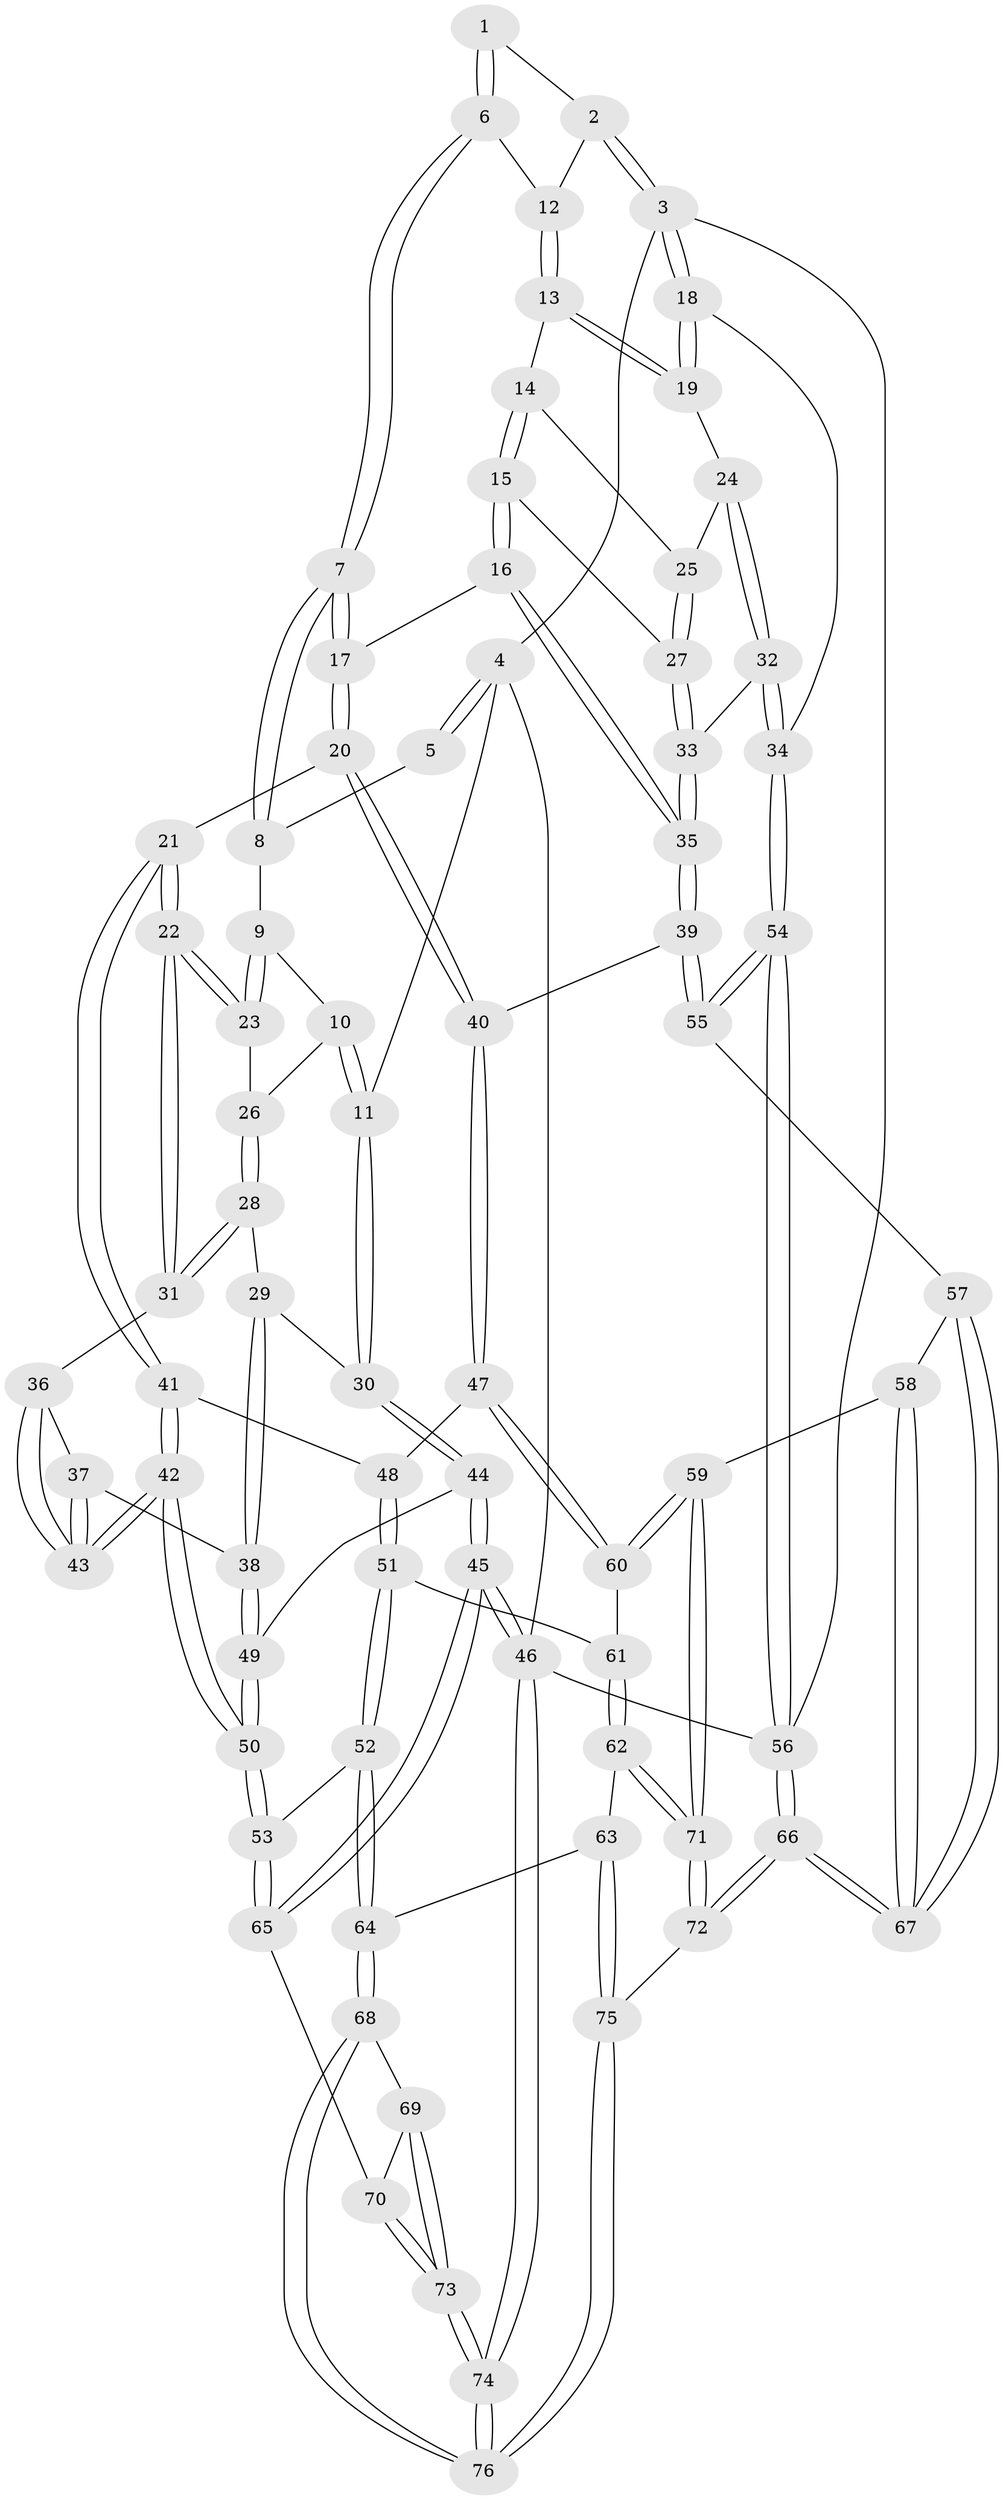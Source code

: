 // Generated by graph-tools (version 1.1) at 2025/27/03/15/25 16:27:56]
// undirected, 76 vertices, 187 edges
graph export_dot {
graph [start="1"]
  node [color=gray90,style=filled];
  1 [pos="+0.6155505721702159+0"];
  2 [pos="+1+0"];
  3 [pos="+1+0"];
  4 [pos="+0+0"];
  5 [pos="+0.3411451112564627+0"];
  6 [pos="+0.6476365581430672+0.1017487705147568"];
  7 [pos="+0.5638450678511056+0.20067445338787257"];
  8 [pos="+0.3790225935306955+0"];
  9 [pos="+0.31259765243790455+0.15245023805420369"];
  10 [pos="+0.14543634244667572+0.16425671017977628"];
  11 [pos="+0+0"];
  12 [pos="+0.897018699639104+0"];
  13 [pos="+0.8869185124691097+0.019395473183688946"];
  14 [pos="+0.7871098670737667+0.17039234182395835"];
  15 [pos="+0.6249878123026378+0.2562553082465459"];
  16 [pos="+0.5981338543002453+0.25692419841025793"];
  17 [pos="+0.5717487461142566+0.25546443309050665"];
  18 [pos="+1+0.2672512563050387"];
  19 [pos="+0.9223282182693957+0.22638131576524953"];
  20 [pos="+0.5599583901608433+0.2738926937295104"];
  21 [pos="+0.44401207618479854+0.340340019810735"];
  22 [pos="+0.4178293016449634+0.3358982500063729"];
  23 [pos="+0.31066683509218945+0.22255284204844464"];
  24 [pos="+0.8989415425364377+0.2600856972030069"];
  25 [pos="+0.8440593500921502+0.2572579093284066"];
  26 [pos="+0.20183349304429696+0.24197602198750842"];
  27 [pos="+0.7646790524155113+0.3061505355044463"];
  28 [pos="+0.1845006298070482+0.336202162949088"];
  29 [pos="+0.1735362497622864+0.34202465726913717"];
  30 [pos="+0+0.11222046397263721"];
  31 [pos="+0.2973235021165454+0.3789640429868551"];
  32 [pos="+0.9318956264464492+0.45016225961285344"];
  33 [pos="+0.8764811821287563+0.4743089858866458"];
  34 [pos="+1+0.4521916735422166"];
  35 [pos="+0.8470732294872187+0.5030111022403886"];
  36 [pos="+0.288732970451906+0.40159849595556774"];
  37 [pos="+0.1854886183251996+0.4727077561434765"];
  38 [pos="+0.1046565261545686+0.4590421487534048"];
  39 [pos="+0.8456673459677623+0.5046619357656573"];
  40 [pos="+0.6875222553503838+0.5540492953221549"];
  41 [pos="+0.4401205374495635+0.45139979490878474"];
  42 [pos="+0.2880730037834577+0.5579469079739416"];
  43 [pos="+0.28001291471096473+0.5388890061447733"];
  44 [pos="+0+0.5229909351052585"];
  45 [pos="+0+0.7215911258878434"];
  46 [pos="+0+1"];
  47 [pos="+0.6680429279167746+0.5807806287625115"];
  48 [pos="+0.46245254227071714+0.5025648699863682"];
  49 [pos="+0.049151296139302934+0.4945999487304257"];
  50 [pos="+0.27585509529789387+0.6607294014114868"];
  51 [pos="+0.42396403249939973+0.6634807872183026"];
  52 [pos="+0.28098435794630605+0.6763704063040396"];
  53 [pos="+0.28023047415176394+0.6758013754676394"];
  54 [pos="+1+0.9285763423889859"];
  55 [pos="+0.9069340335591625+0.7040993663902662"];
  56 [pos="+1+1"];
  57 [pos="+0.8445573093287398+0.7269030487927052"];
  58 [pos="+0.6889995351329071+0.7362168181427385"];
  59 [pos="+0.6382389603777701+0.6997843941263876"];
  60 [pos="+0.6357132950659146+0.69387473370061"];
  61 [pos="+0.4632144282796477+0.6834759198071575"];
  62 [pos="+0.44459500419302145+0.8554549296796555"];
  63 [pos="+0.33641741015401483+0.8667335728527602"];
  64 [pos="+0.3033254351577989+0.8489926295750856"];
  65 [pos="+0.04184295014079346+0.7566737590564397"];
  66 [pos="+0.8924318164136645+1"];
  67 [pos="+0.8025294970985517+0.9814837390103321"];
  68 [pos="+0.24934368188046968+0.8890560993220233"];
  69 [pos="+0.20056334642781198+0.8989284268443036"];
  70 [pos="+0.12486586411653933+0.8498585248422621"];
  71 [pos="+0.540458469834548+0.9066940569948522"];
  72 [pos="+0.6188436667009809+1"];
  73 [pos="+0+1"];
  74 [pos="+0+1"];
  75 [pos="+0.4439316240883206+1"];
  76 [pos="+0.3085498486150224+1"];
  1 -- 2;
  1 -- 6;
  1 -- 6;
  2 -- 3;
  2 -- 3;
  2 -- 12;
  3 -- 4;
  3 -- 18;
  3 -- 18;
  3 -- 56;
  4 -- 5;
  4 -- 5;
  4 -- 11;
  4 -- 46;
  5 -- 8;
  6 -- 7;
  6 -- 7;
  6 -- 12;
  7 -- 8;
  7 -- 8;
  7 -- 17;
  7 -- 17;
  8 -- 9;
  9 -- 10;
  9 -- 23;
  9 -- 23;
  10 -- 11;
  10 -- 11;
  10 -- 26;
  11 -- 30;
  11 -- 30;
  12 -- 13;
  12 -- 13;
  13 -- 14;
  13 -- 19;
  13 -- 19;
  14 -- 15;
  14 -- 15;
  14 -- 25;
  15 -- 16;
  15 -- 16;
  15 -- 27;
  16 -- 17;
  16 -- 35;
  16 -- 35;
  17 -- 20;
  17 -- 20;
  18 -- 19;
  18 -- 19;
  18 -- 34;
  19 -- 24;
  20 -- 21;
  20 -- 40;
  20 -- 40;
  21 -- 22;
  21 -- 22;
  21 -- 41;
  21 -- 41;
  22 -- 23;
  22 -- 23;
  22 -- 31;
  22 -- 31;
  23 -- 26;
  24 -- 25;
  24 -- 32;
  24 -- 32;
  25 -- 27;
  25 -- 27;
  26 -- 28;
  26 -- 28;
  27 -- 33;
  27 -- 33;
  28 -- 29;
  28 -- 31;
  28 -- 31;
  29 -- 30;
  29 -- 38;
  29 -- 38;
  30 -- 44;
  30 -- 44;
  31 -- 36;
  32 -- 33;
  32 -- 34;
  32 -- 34;
  33 -- 35;
  33 -- 35;
  34 -- 54;
  34 -- 54;
  35 -- 39;
  35 -- 39;
  36 -- 37;
  36 -- 43;
  36 -- 43;
  37 -- 38;
  37 -- 43;
  37 -- 43;
  38 -- 49;
  38 -- 49;
  39 -- 40;
  39 -- 55;
  39 -- 55;
  40 -- 47;
  40 -- 47;
  41 -- 42;
  41 -- 42;
  41 -- 48;
  42 -- 43;
  42 -- 43;
  42 -- 50;
  42 -- 50;
  44 -- 45;
  44 -- 45;
  44 -- 49;
  45 -- 46;
  45 -- 46;
  45 -- 65;
  45 -- 65;
  46 -- 74;
  46 -- 74;
  46 -- 56;
  47 -- 48;
  47 -- 60;
  47 -- 60;
  48 -- 51;
  48 -- 51;
  49 -- 50;
  49 -- 50;
  50 -- 53;
  50 -- 53;
  51 -- 52;
  51 -- 52;
  51 -- 61;
  52 -- 53;
  52 -- 64;
  52 -- 64;
  53 -- 65;
  53 -- 65;
  54 -- 55;
  54 -- 55;
  54 -- 56;
  54 -- 56;
  55 -- 57;
  56 -- 66;
  56 -- 66;
  57 -- 58;
  57 -- 67;
  57 -- 67;
  58 -- 59;
  58 -- 67;
  58 -- 67;
  59 -- 60;
  59 -- 60;
  59 -- 71;
  59 -- 71;
  60 -- 61;
  61 -- 62;
  61 -- 62;
  62 -- 63;
  62 -- 71;
  62 -- 71;
  63 -- 64;
  63 -- 75;
  63 -- 75;
  64 -- 68;
  64 -- 68;
  65 -- 70;
  66 -- 67;
  66 -- 67;
  66 -- 72;
  66 -- 72;
  68 -- 69;
  68 -- 76;
  68 -- 76;
  69 -- 70;
  69 -- 73;
  69 -- 73;
  70 -- 73;
  70 -- 73;
  71 -- 72;
  71 -- 72;
  72 -- 75;
  73 -- 74;
  73 -- 74;
  74 -- 76;
  74 -- 76;
  75 -- 76;
  75 -- 76;
}
